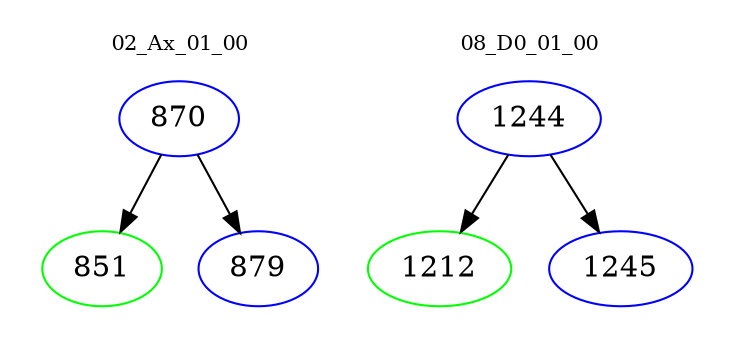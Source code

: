 digraph{
subgraph cluster_0 {
color = white
label = "02_Ax_01_00";
fontsize=10;
T0_870 [label="870", color="blue"]
T0_870 -> T0_851 [color="black"]
T0_851 [label="851", color="green"]
T0_870 -> T0_879 [color="black"]
T0_879 [label="879", color="blue"]
}
subgraph cluster_1 {
color = white
label = "08_D0_01_00";
fontsize=10;
T1_1244 [label="1244", color="blue"]
T1_1244 -> T1_1212 [color="black"]
T1_1212 [label="1212", color="green"]
T1_1244 -> T1_1245 [color="black"]
T1_1245 [label="1245", color="blue"]
}
}
